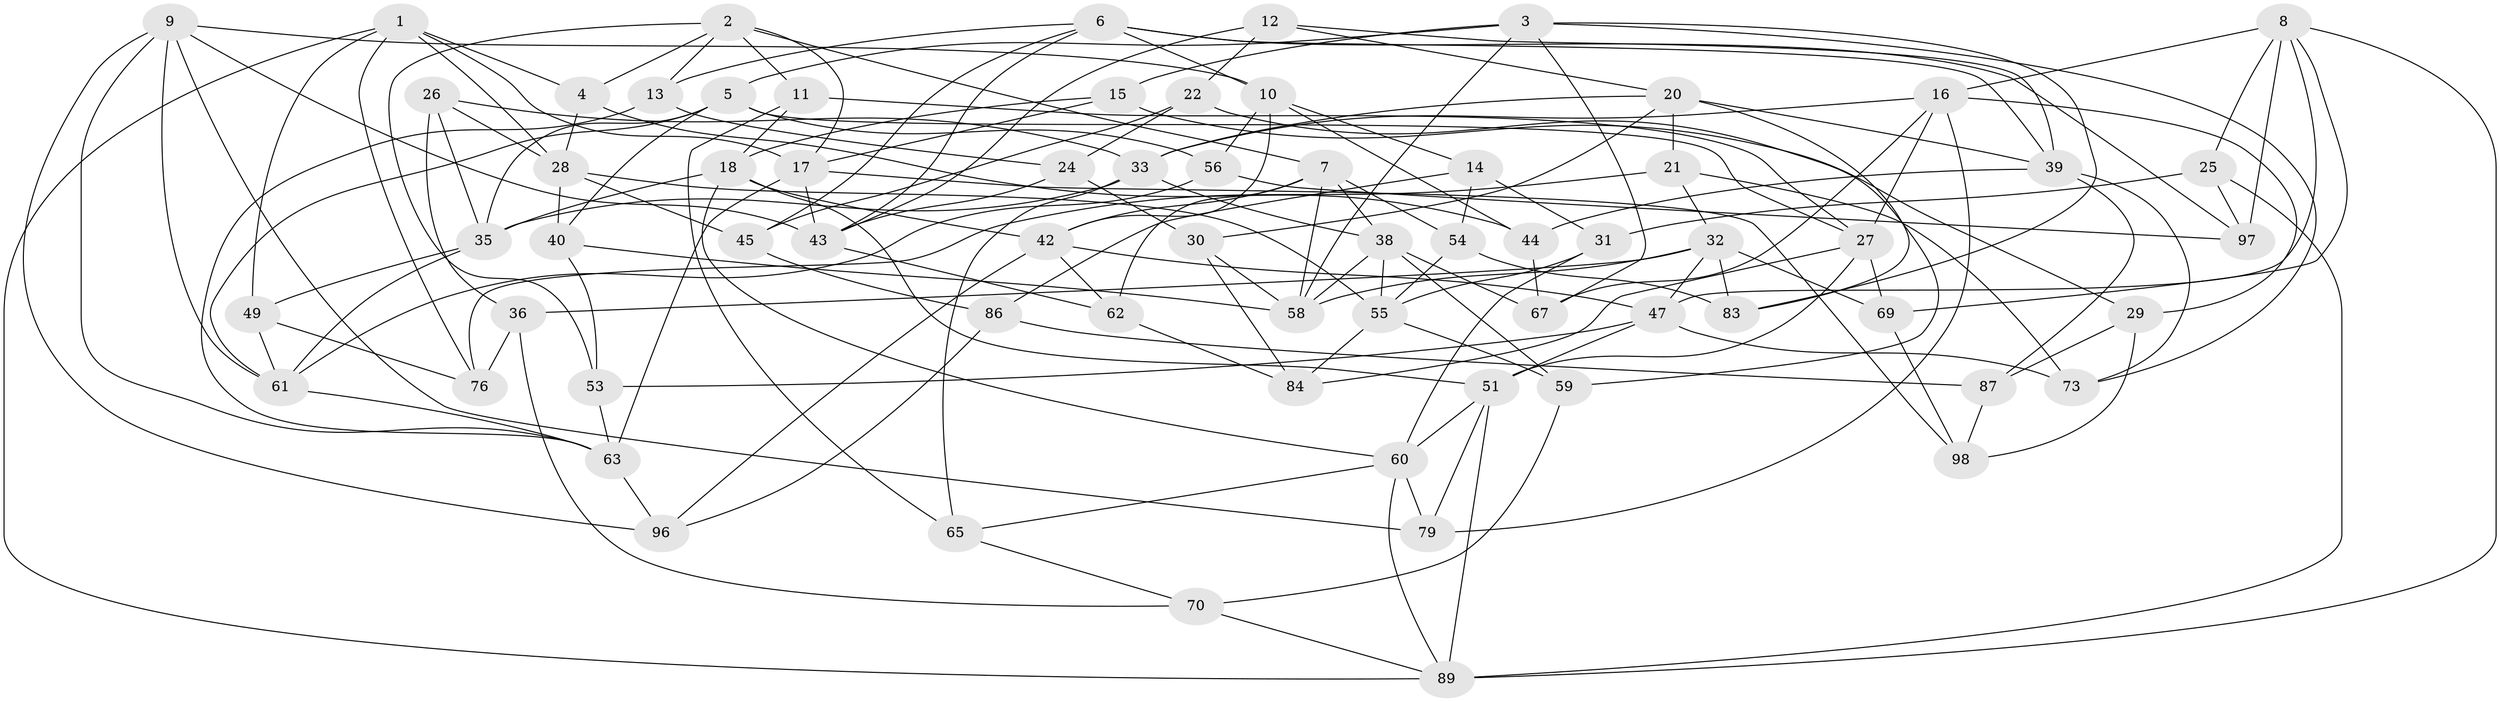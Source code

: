 // original degree distribution, {4: 1.0}
// Generated by graph-tools (version 1.1) at 2025/11/02/27/25 16:11:43]
// undirected, 68 vertices, 166 edges
graph export_dot {
graph [start="1"]
  node [color=gray90,style=filled];
  1 [super="+37"];
  2 [super="+46"];
  3 [super="+48"];
  4;
  5 [super="+93"];
  6 [super="+41"];
  7 [super="+57"];
  8 [super="+50"];
  9 [super="+81"];
  10 [super="+52"];
  11;
  12;
  13;
  14;
  15;
  16 [super="+80"];
  17 [super="+19"];
  18 [super="+23"];
  20 [super="+71"];
  21;
  22;
  24;
  25;
  26;
  27 [super="+82"];
  28 [super="+34"];
  29;
  30;
  31;
  32 [super="+88"];
  33 [super="+64"];
  35 [super="+75"];
  36;
  38 [super="+90"];
  39 [super="+92"];
  40;
  42 [super="+72"];
  43 [super="+78"];
  44;
  45;
  47 [super="+74"];
  49;
  51 [super="+66"];
  53;
  54;
  55 [super="+94"];
  56;
  58 [super="+68"];
  59;
  60 [super="+85"];
  61 [super="+77"];
  62;
  63 [super="+95"];
  65;
  67;
  69;
  70;
  73;
  76;
  79;
  83;
  84;
  86;
  87;
  89 [super="+91"];
  96;
  97;
  98;
  1 -- 89;
  1 -- 49;
  1 -- 4;
  1 -- 28;
  1 -- 17;
  1 -- 76;
  2 -- 13;
  2 -- 17;
  2 -- 53;
  2 -- 11;
  2 -- 4;
  2 -- 7;
  3 -- 67;
  3 -- 15;
  3 -- 83;
  3 -- 73;
  3 -- 58;
  3 -- 5;
  4 -- 44;
  4 -- 28;
  5 -- 61;
  5 -- 56;
  5 -- 40;
  5 -- 35;
  5 -- 27;
  6 -- 10;
  6 -- 45;
  6 -- 39;
  6 -- 97;
  6 -- 43;
  6 -- 13;
  7 -- 58;
  7 -- 62;
  7 -- 42;
  7 -- 54;
  7 -- 38;
  8 -- 97;
  8 -- 89;
  8 -- 25;
  8 -- 69;
  8 -- 47;
  8 -- 16;
  9 -- 43;
  9 -- 63;
  9 -- 96;
  9 -- 10;
  9 -- 61;
  9 -- 79;
  10 -- 44;
  10 -- 56;
  10 -- 14;
  10 -- 42;
  11 -- 65;
  11 -- 18;
  11 -- 27;
  12 -- 43;
  12 -- 39;
  12 -- 22;
  12 -- 20;
  13 -- 63;
  13 -- 24;
  14 -- 31;
  14 -- 86;
  14 -- 54;
  15 -- 29;
  15 -- 18;
  15 -- 17;
  16 -- 67;
  16 -- 33;
  16 -- 79;
  16 -- 27;
  16 -- 29;
  17 -- 63;
  17 -- 98;
  17 -- 43;
  18 -- 60;
  18 -- 42;
  18 -- 35;
  18 -- 51;
  20 -- 30;
  20 -- 33;
  20 -- 83;
  20 -- 21;
  20 -- 39;
  21 -- 32;
  21 -- 73;
  21 -- 76;
  22 -- 59;
  22 -- 45;
  22 -- 24;
  24 -- 30;
  24 -- 43;
  25 -- 89;
  25 -- 31;
  25 -- 97;
  26 -- 35;
  26 -- 36;
  26 -- 28;
  26 -- 33;
  27 -- 51;
  27 -- 69;
  27 -- 84;
  28 -- 45;
  28 -- 40;
  28 -- 55;
  29 -- 98;
  29 -- 87;
  30 -- 84;
  30 -- 58;
  31 -- 55;
  31 -- 60;
  32 -- 47;
  32 -- 83;
  32 -- 36;
  32 -- 69;
  32 -- 58;
  33 -- 38;
  33 -- 65;
  33 -- 35;
  35 -- 49;
  35 -- 61;
  36 -- 76;
  36 -- 70;
  38 -- 67;
  38 -- 58;
  38 -- 59;
  38 -- 55;
  39 -- 87;
  39 -- 73;
  39 -- 44;
  40 -- 53;
  40 -- 58;
  42 -- 62;
  42 -- 96;
  42 -- 47;
  43 -- 62;
  44 -- 67;
  45 -- 86;
  47 -- 73;
  47 -- 53;
  47 -- 51;
  49 -- 76;
  49 -- 61;
  51 -- 79;
  51 -- 89;
  51 -- 60;
  53 -- 63;
  54 -- 83;
  54 -- 55;
  55 -- 84;
  55 -- 59;
  56 -- 97;
  56 -- 61;
  59 -- 70;
  60 -- 65;
  60 -- 89;
  60 -- 79;
  61 -- 63;
  62 -- 84;
  63 -- 96;
  65 -- 70;
  69 -- 98;
  70 -- 89;
  86 -- 96;
  86 -- 87;
  87 -- 98;
}
